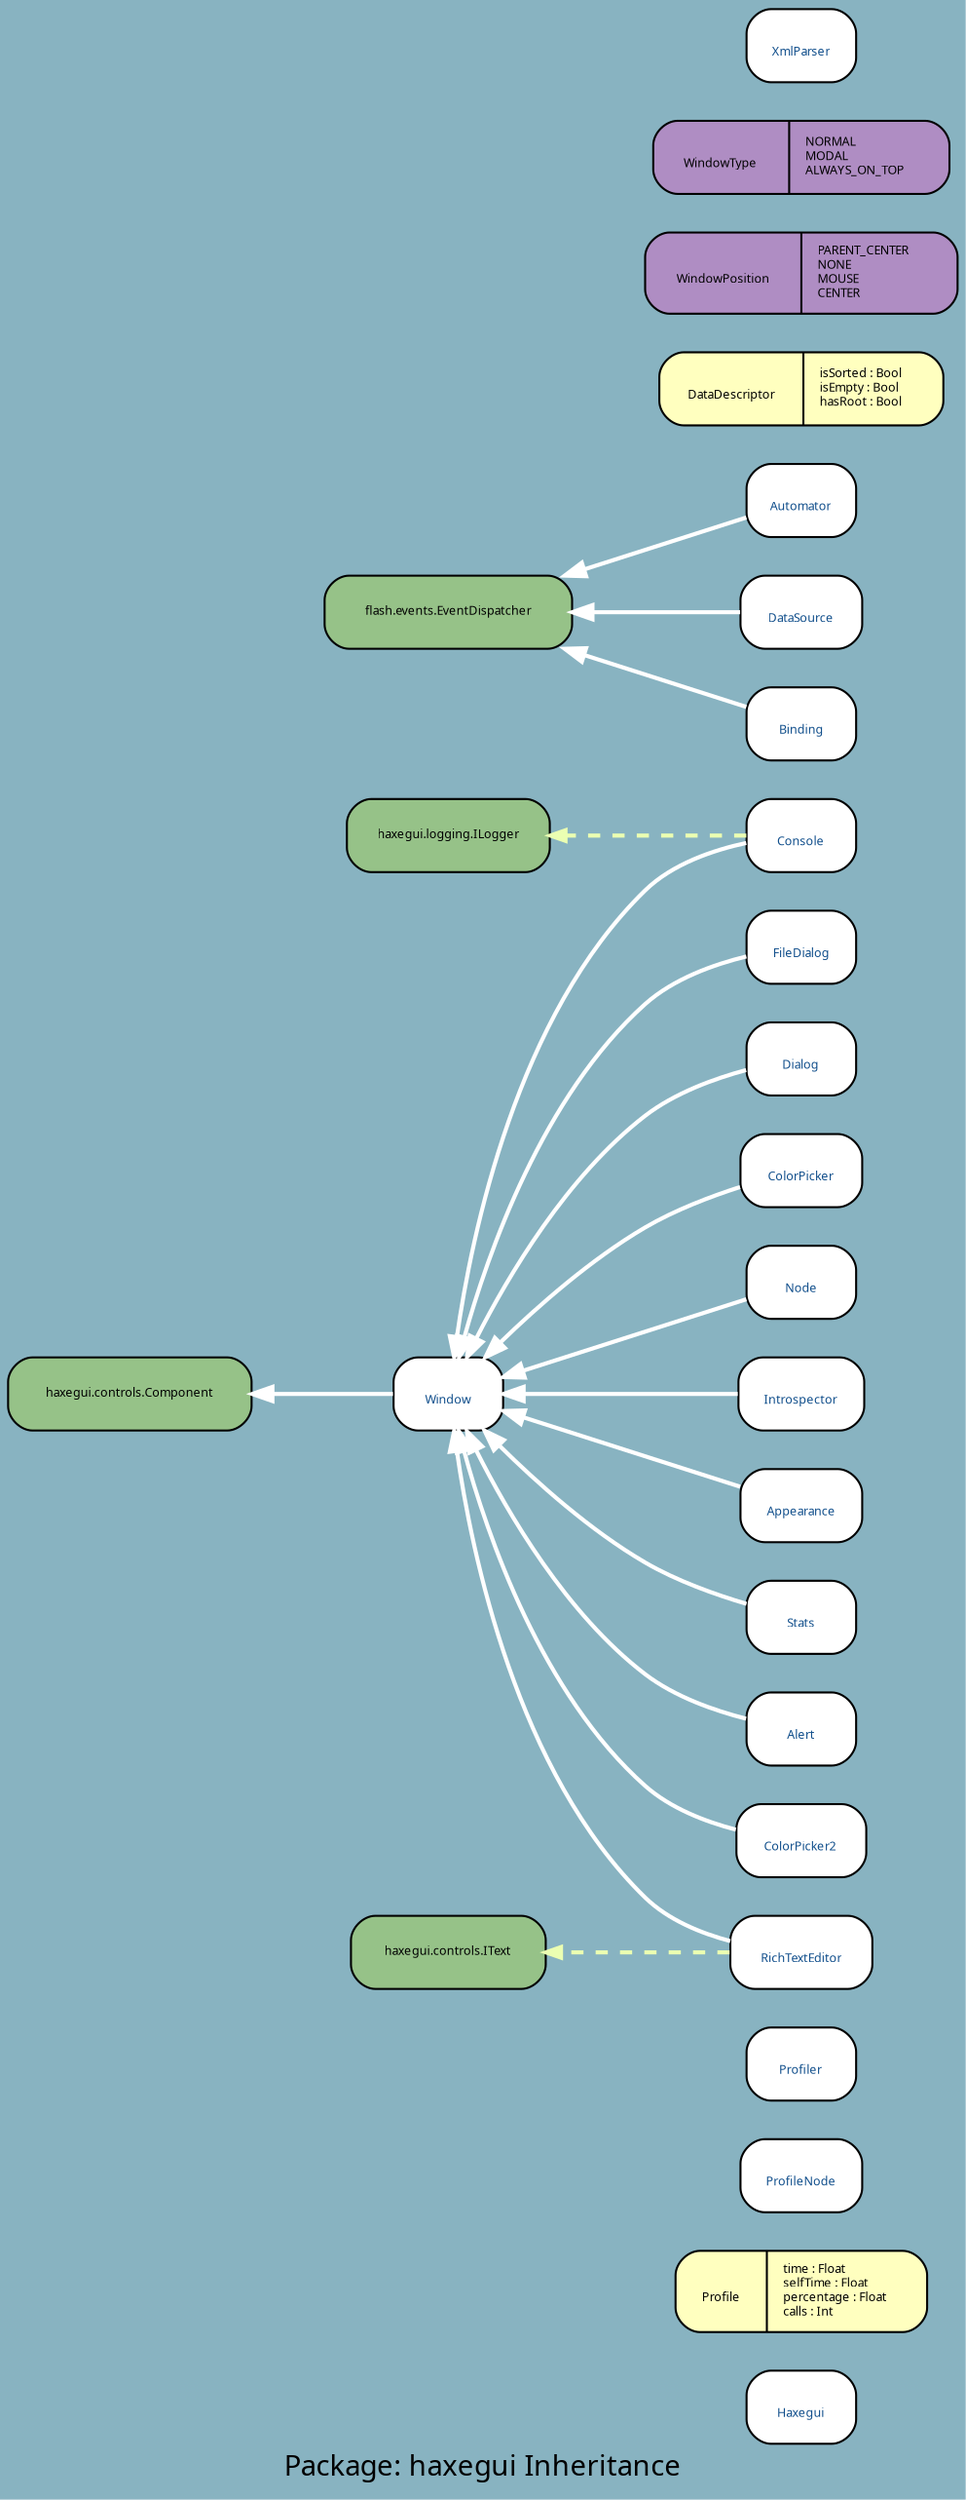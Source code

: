 digraph uml {
	graph [label="Package: haxegui Inheritance", ratio=compress, rankdir=RL, smoothing=avg_dist, overlap=compress, packMode="graph", labelloc=c, fontname="DejaVu Sans Condenesed", fontsize=14, bgcolor="#88B3C1", fontcolor=black];
	node [label="\N", style="rounded,filled", fillcolor="#96c288", fontcolor="#104E8B", fontname="FFF Harmony", fontsize=6, shape=record, color=black];
	edge [fontname=Sans, fontsize=8, minlen="1.2", color=black, fontcolor=black];
	graph [lp="236,12",
		bb="0,0,472,1203"];
	"haxegui.Haxegui" [label="{\nHaxegui}", fillcolor=white, URL="../types/haxegui/Haxegui.html", tooltip="\nHaxegui", portPos=w, pos="394,43", rects="367,25,421,61", width="0.75", height="0.50"];
	"haxegui.Profile" [label="{\nProfile|time : Float\lselfTime : Float\lpercentage : Float\lcalls : Int\l}", fillcolor="#ffffbf", fontcolor=black, pos="394,99", rects="332,79,373,119 373,79,457,119", width="1.72", height="0.56"];
	"haxegui.ProfileNode" [label="{\nProfileNode}", fillcolor=white, URL="../types/haxegui/ProfileNode.html", tooltip="\nProfileNode", portPos=w, pos="394,155", rects="364,137,424,173", width="0.83", height="0.50"];
	"haxegui.Profiler" [label="{\nProfiler}", fillcolor=white, URL="../types/haxegui/Profiler.html", tooltip="\nProfiler", portPos=w, pos="394,209", rects="367,191,421,227", width="0.75", height="0.50"];
	"haxegui.Window" [label="{\nWindow}", fillcolor=white, URL="../types/haxegui/Window.html", tooltip="\nWindow", portPos=w, pos="218,533", rects="191,515,245,551", width="0.75", height="0.50"];
	"haxegui.controls.Component" [fontcolor=black, pos="60,533", rects="0,515,120,551", width="1.67", height="0.50"];
	"haxegui.FileDialog" [label="{\nFileDialog}", fillcolor=white, URL="../types/haxegui/FileDialog.html", tooltip="\nFileDialog", portPos=w, pos="394,749", rects="367,731,421,767", width="0.75", height="0.50"];
	"haxegui.Dialog" [label="{\nDialog}", fillcolor=white, URL="../types/haxegui/Dialog.html", tooltip="\nDialog", portPos=w, pos="394,695", rects="367,677,421,713", width="0.75", height="0.50"];
	"haxegui.Console" [label="{\nConsole}", fillcolor=white, URL="../types/haxegui/Console.html", tooltip="\nConsole", portPos=w, pos="394,803", rects="367,785,421,821", width="0.75", height="0.50"];
	"haxegui.logging.ILogger" [fontcolor=black, pos="218,803", rects="168,785,269,821", width="1.39", height="0.50"];
	"haxegui.Automator" [label="{\nAutomator}", fillcolor=white, URL="../types/haxegui/Automator.html", tooltip="\nAutomator", portPos=w, pos="394,965", rects="367,947,422,983", width="0.75", height="0.50"];
	"flash.events.EventDispatcher" [fontcolor=black, pos="218,911", rects="157,893,280,929", width="1.69", height="0.50"];
	"haxegui.RichTextEditor" [label="{\nRichTextEditor}", fillcolor=white, URL="../types/haxegui/RichTextEditor.html", tooltip="\nRichTextEditor", portPos=w, pos="394,263", rects="359,245,430,281", width="0.97", height="0.50"];
	"haxegui.controls.IText" [fontcolor=black, pos="218,263", rects="170,245,266,281", width="1.33", height="0.50"];
	"haxegui.DataDescriptor" [label="{\nDataDescriptor|isSorted : Bool\lisEmpty : Bool\lhasRoot : Bool\l}", fillcolor="#ffffbf", fontcolor=black, pos="394,1019", rects="324,1001,396,1037 396,1001,465,1037", width="1.94", height="0.50"];
	"haxegui.DataSource" [label="{\nDataSource}", fillcolor=white, URL="../types/haxegui/DataSource.html", tooltip="\nDataSource", portPos=w, pos="394,911", rects="364,893,424,929", width="0.83", height="0.50"];
	"haxegui.WindowPosition" [label="{\nWindowPosition|PARENT_CENTER\lNONE\lMOUSE\lCENTER\l}", fillcolor="#af8dc3", fontcolor=black, pos="394,1075", rects="317,1055,390,1095 390,1055,472,1095", width="2.14", height="0.56"];
	"haxegui.WindowType" [label="{\nWindowType|NORMAL\lMODAL\lALWAYS_ON_TOP\l}", fillcolor="#af8dc3", fontcolor=black, pos="394,1131", rects="321,1113,384,1149 384,1113,468,1149", width="2.03", height="0.50"];
	"haxegui.ColorPicker" [label="{\nColorPicker}", fillcolor=white, URL="../types/haxegui/ColorPicker.html", tooltip="\nColorPicker", portPos=w, pos="394,641", rects="364,623,424,659", width="0.83", height="0.50"];
	"haxegui.XmlParser" [label="{\nXmlParser}", fillcolor=white, URL="../types/haxegui/XmlParser.html", tooltip="\nXmlParser", portPos=w, pos="394,1185", rects="367,1167,421,1203", width="0.75", height="0.50"];
	"haxegui.Node" [label="{\nNode}", fillcolor=white, URL="../types/haxegui/Node.html", tooltip="\nNode", portPos=w, pos="394,587", rects="367,569,421,605", width="0.75", height="0.50"];
	"haxegui.Introspector" [label="{\nIntrospector}", fillcolor=white, URL="../types/haxegui/Introspector.html", tooltip="\nIntrospector", portPos=w, pos="394,533", rects="363,515,425,551", width="0.86", height="0.50"];
	"haxegui.Appearance" [label="{\nAppearance}", fillcolor=white, URL="../types/haxegui/Appearance.html", tooltip="\nAppearance", portPos=w, pos="394,479", rects="364,461,425,497", width="0.83", height="0.50"];
	"haxegui.Stats" [label="{\nStats}", fillcolor=white, URL="../types/haxegui/Stats.html", tooltip="\nStats", portPos=w, pos="394,425", rects="367,407,421,443", width="0.75", height="0.50"];
	"haxegui.Binding" [label="{\nBinding}", fillcolor=white, URL="../types/haxegui/Binding.html", tooltip="\nBinding", portPos=w, pos="394,857", rects="367,839,421,875", width="0.75", height="0.50"];
	"haxegui.Alert" [label="{\nAlert}", fillcolor=white, URL="../types/haxegui/Alert.html", tooltip="\nAlert", portPos=w, pos="394,371", rects="367,353,421,389", width="0.75", height="0.50"];
	"haxegui.ColorPicker2" [label="{\nColorPicker2}", fillcolor=white, URL="../types/haxegui/ColorPicker2.html", tooltip="\nColorPicker2", portPos=w, pos="394,317", rects="362,299,427,335", width="0.89", height="0.50"];
	"haxegui.Window" -> "haxegui.controls.Component" [color=white, style=bold, arrowhead=normal, arrowsize="1.0", pos="e,120,533 191,533 175,533 152,533 130,533"];
	"haxegui.FileDialog" -> "haxegui.Window" [color=white, style=bold, arrowhead=normal, arrowsize="1.0", pos="e,222,551 367,745 351,741 330,734 316,722 265,678 238,602 225,561"];
	"haxegui.Dialog" -> "haxegui.Window" [color=white, style=bold, arrowhead=normal, arrowsize="1.0", pos="e,227,551 367,690 351,686 331,679 316,668 277,639 247,591 232,560"];
	"haxegui.Console" -> "haxegui.Window" [color=white, style=bold, arrowhead=normal, arrowsize="1.0", pos="e,220,551 367,799 350,796 330,789 316,776 253,715 229,611 221,561"];
	"haxegui.Console" -> "haxegui.logging.ILogger" [color="#ebffb2", style="dashed, bold", arrowhead=normal, arrowsize="0.75", pos="e,269,803 367,803 343,803 307,803 277,803"];
	"haxegui.Automator" -> "flash.events.EventDispatcher" [color=white, style=bold, arrowhead=normal, arrowsize="1.0", pos="e,276,929 367,957 345,951 314,941 286,932"];
	"haxegui.RichTextEditor" -> "haxegui.Window" [color=white, style=bold, arrowhead=normal, arrowsize="1.0", pos="e,220,515 359,269 344,272 327,279 316,290 253,351 229,455 221,505"];
	"haxegui.RichTextEditor" -> "haxegui.controls.IText" [color="#ebffb2", style="dashed, bold", arrowhead=normal, arrowsize="0.75", pos="e,266,263 359,263 334,263 302,263 274,263"];
	"haxegui.DataSource" -> "flash.events.EventDispatcher" [color=white, style=bold, arrowhead=normal, arrowsize="1.0", pos="e,280,911 364,911 344,911 316,911 290,911"];
	"haxegui.ColorPicker" -> "haxegui.Window" [color=white, style=bold, arrowhead=normal, arrowsize="1.0", pos="e,236,551 364,633 349,628 331,622 316,614 289,599 262,576 243,558"];
	"haxegui.Node" -> "haxegui.Window" [color=white, style=bold, arrowhead=normal, arrowsize="1.0", pos="e,245,541 367,579 337,570 288,555 255,544"];
	"haxegui.Introspector" -> "haxegui.Window" [color=white, style=bold, arrowhead=normal, arrowsize="1.0", pos="e,245,533 363,533 332,533 287,533 255,533"];
	"haxegui.Appearance" -> "haxegui.Window" [color=white, style=bold, arrowhead=normal, arrowsize="1.0", pos="e,245,525 364,488 333,498 287,512 255,522"];
	"haxegui.Stats" -> "haxegui.Window" [color=white, style=bold, arrowhead=normal, arrowsize="1.0", pos="e,236,515 367,432 351,437 332,443 316,452 289,467 262,490 243,508"];
	"haxegui.Binding" -> "flash.events.EventDispatcher" [color=white, style=bold, arrowhead=normal, arrowsize="1.0", pos="e,276,893 367,865 345,871 314,881 286,890"];
	"haxegui.Alert" -> "haxegui.Window" [color=white, style=bold, arrowhead=normal, arrowsize="1.0", pos="e,227,515 367,376 351,380 331,387 316,398 277,427 247,475 232,506"];
	"haxegui.ColorPicker2" -> "haxegui.Window" [color=white, style=bold, arrowhead=normal, arrowsize="1.0", pos="e,222,515 362,323 346,327 329,333 316,344 265,388 238,464 225,505"];
}
